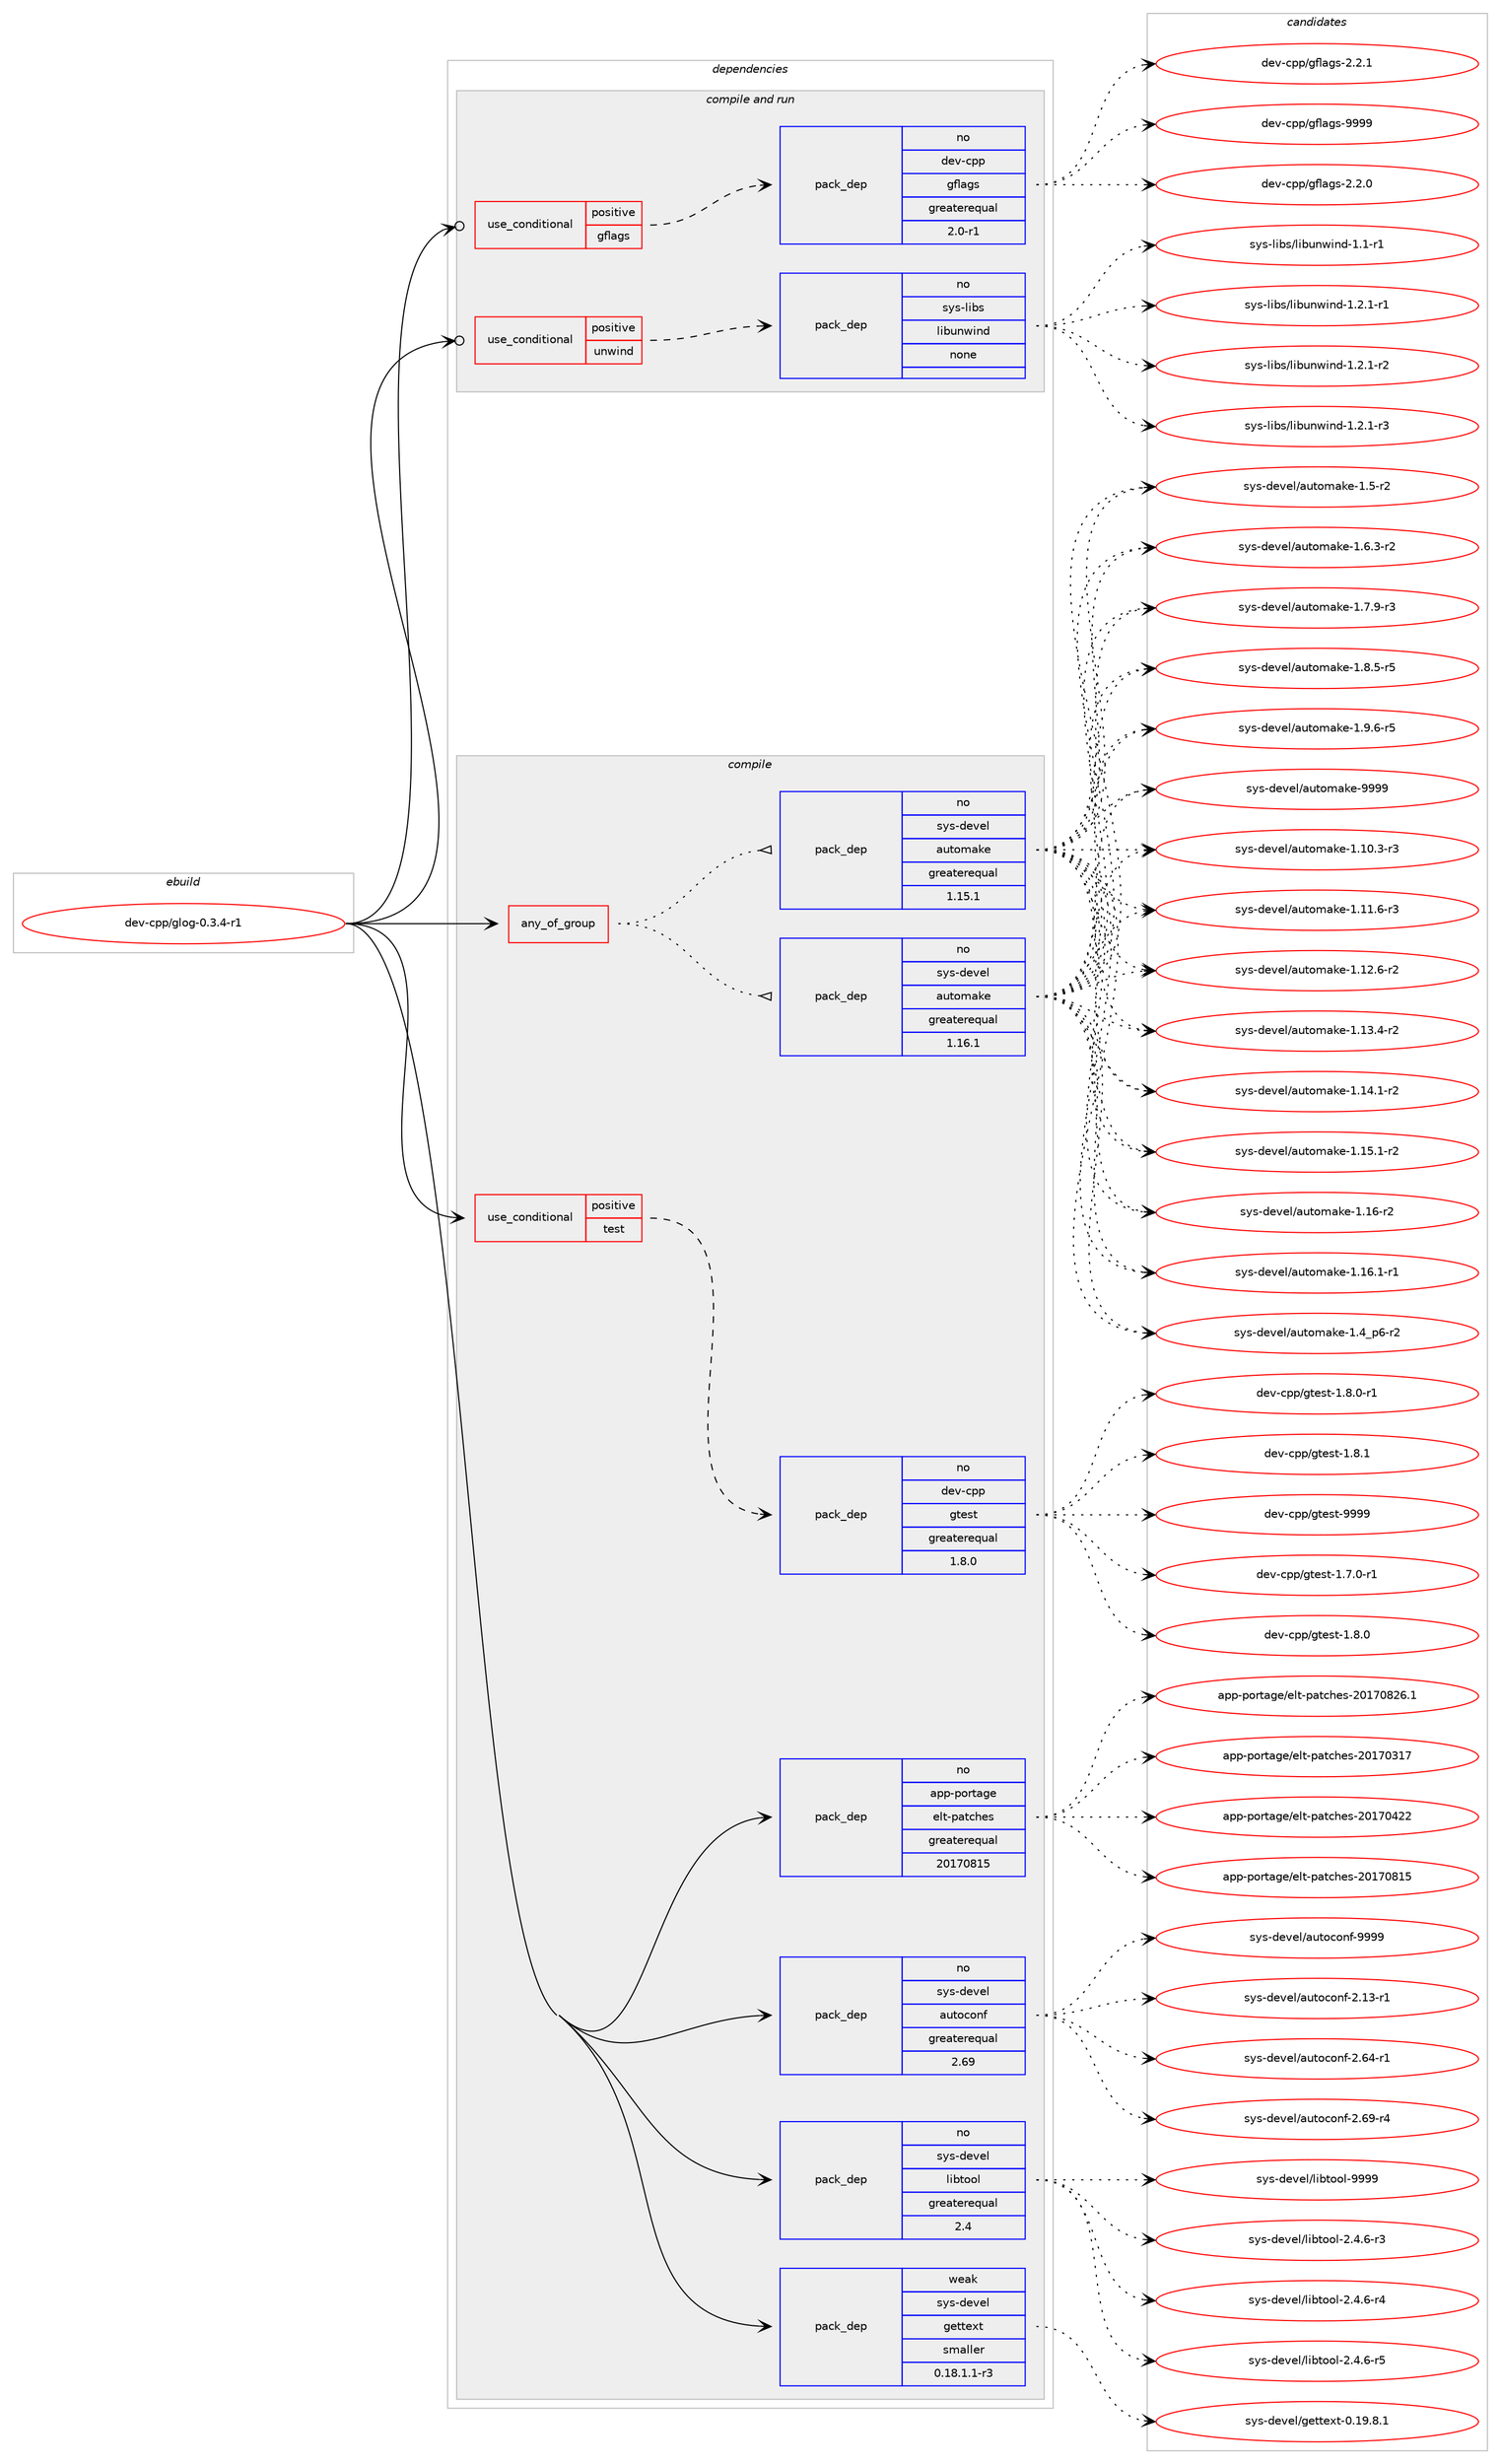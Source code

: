digraph prolog {

# *************
# Graph options
# *************

newrank=true;
concentrate=true;
compound=true;
graph [rankdir=LR,fontname=Helvetica,fontsize=10,ranksep=1.5];#, ranksep=2.5, nodesep=0.2];
edge  [arrowhead=vee];
node  [fontname=Helvetica,fontsize=10];

# **********
# The ebuild
# **********

subgraph cluster_leftcol {
color=gray;
rank=same;
label=<<i>ebuild</i>>;
id [label="dev-cpp/glog-0.3.4-r1", color=red, width=4, href="../dev-cpp/glog-0.3.4-r1.svg"];
}

# ****************
# The dependencies
# ****************

subgraph cluster_midcol {
color=gray;
label=<<i>dependencies</i>>;
subgraph cluster_compile {
fillcolor="#eeeeee";
style=filled;
label=<<i>compile</i>>;
subgraph any20322 {
dependency1317117 [label=<<TABLE BORDER="0" CELLBORDER="1" CELLSPACING="0" CELLPADDING="4"><TR><TD CELLPADDING="10">any_of_group</TD></TR></TABLE>>, shape=none, color=red];subgraph pack939735 {
dependency1317118 [label=<<TABLE BORDER="0" CELLBORDER="1" CELLSPACING="0" CELLPADDING="4" WIDTH="220"><TR><TD ROWSPAN="6" CELLPADDING="30">pack_dep</TD></TR><TR><TD WIDTH="110">no</TD></TR><TR><TD>sys-devel</TD></TR><TR><TD>automake</TD></TR><TR><TD>greaterequal</TD></TR><TR><TD>1.16.1</TD></TR></TABLE>>, shape=none, color=blue];
}
dependency1317117:e -> dependency1317118:w [weight=20,style="dotted",arrowhead="oinv"];
subgraph pack939736 {
dependency1317119 [label=<<TABLE BORDER="0" CELLBORDER="1" CELLSPACING="0" CELLPADDING="4" WIDTH="220"><TR><TD ROWSPAN="6" CELLPADDING="30">pack_dep</TD></TR><TR><TD WIDTH="110">no</TD></TR><TR><TD>sys-devel</TD></TR><TR><TD>automake</TD></TR><TR><TD>greaterequal</TD></TR><TR><TD>1.15.1</TD></TR></TABLE>>, shape=none, color=blue];
}
dependency1317117:e -> dependency1317119:w [weight=20,style="dotted",arrowhead="oinv"];
}
id:e -> dependency1317117:w [weight=20,style="solid",arrowhead="vee"];
subgraph cond356510 {
dependency1317120 [label=<<TABLE BORDER="0" CELLBORDER="1" CELLSPACING="0" CELLPADDING="4"><TR><TD ROWSPAN="3" CELLPADDING="10">use_conditional</TD></TR><TR><TD>positive</TD></TR><TR><TD>test</TD></TR></TABLE>>, shape=none, color=red];
subgraph pack939737 {
dependency1317121 [label=<<TABLE BORDER="0" CELLBORDER="1" CELLSPACING="0" CELLPADDING="4" WIDTH="220"><TR><TD ROWSPAN="6" CELLPADDING="30">pack_dep</TD></TR><TR><TD WIDTH="110">no</TD></TR><TR><TD>dev-cpp</TD></TR><TR><TD>gtest</TD></TR><TR><TD>greaterequal</TD></TR><TR><TD>1.8.0</TD></TR></TABLE>>, shape=none, color=blue];
}
dependency1317120:e -> dependency1317121:w [weight=20,style="dashed",arrowhead="vee"];
}
id:e -> dependency1317120:w [weight=20,style="solid",arrowhead="vee"];
subgraph pack939738 {
dependency1317122 [label=<<TABLE BORDER="0" CELLBORDER="1" CELLSPACING="0" CELLPADDING="4" WIDTH="220"><TR><TD ROWSPAN="6" CELLPADDING="30">pack_dep</TD></TR><TR><TD WIDTH="110">no</TD></TR><TR><TD>app-portage</TD></TR><TR><TD>elt-patches</TD></TR><TR><TD>greaterequal</TD></TR><TR><TD>20170815</TD></TR></TABLE>>, shape=none, color=blue];
}
id:e -> dependency1317122:w [weight=20,style="solid",arrowhead="vee"];
subgraph pack939739 {
dependency1317123 [label=<<TABLE BORDER="0" CELLBORDER="1" CELLSPACING="0" CELLPADDING="4" WIDTH="220"><TR><TD ROWSPAN="6" CELLPADDING="30">pack_dep</TD></TR><TR><TD WIDTH="110">no</TD></TR><TR><TD>sys-devel</TD></TR><TR><TD>autoconf</TD></TR><TR><TD>greaterequal</TD></TR><TR><TD>2.69</TD></TR></TABLE>>, shape=none, color=blue];
}
id:e -> dependency1317123:w [weight=20,style="solid",arrowhead="vee"];
subgraph pack939740 {
dependency1317124 [label=<<TABLE BORDER="0" CELLBORDER="1" CELLSPACING="0" CELLPADDING="4" WIDTH="220"><TR><TD ROWSPAN="6" CELLPADDING="30">pack_dep</TD></TR><TR><TD WIDTH="110">no</TD></TR><TR><TD>sys-devel</TD></TR><TR><TD>libtool</TD></TR><TR><TD>greaterequal</TD></TR><TR><TD>2.4</TD></TR></TABLE>>, shape=none, color=blue];
}
id:e -> dependency1317124:w [weight=20,style="solid",arrowhead="vee"];
subgraph pack939741 {
dependency1317125 [label=<<TABLE BORDER="0" CELLBORDER="1" CELLSPACING="0" CELLPADDING="4" WIDTH="220"><TR><TD ROWSPAN="6" CELLPADDING="30">pack_dep</TD></TR><TR><TD WIDTH="110">weak</TD></TR><TR><TD>sys-devel</TD></TR><TR><TD>gettext</TD></TR><TR><TD>smaller</TD></TR><TR><TD>0.18.1.1-r3</TD></TR></TABLE>>, shape=none, color=blue];
}
id:e -> dependency1317125:w [weight=20,style="solid",arrowhead="vee"];
}
subgraph cluster_compileandrun {
fillcolor="#eeeeee";
style=filled;
label=<<i>compile and run</i>>;
subgraph cond356511 {
dependency1317126 [label=<<TABLE BORDER="0" CELLBORDER="1" CELLSPACING="0" CELLPADDING="4"><TR><TD ROWSPAN="3" CELLPADDING="10">use_conditional</TD></TR><TR><TD>positive</TD></TR><TR><TD>gflags</TD></TR></TABLE>>, shape=none, color=red];
subgraph pack939742 {
dependency1317127 [label=<<TABLE BORDER="0" CELLBORDER="1" CELLSPACING="0" CELLPADDING="4" WIDTH="220"><TR><TD ROWSPAN="6" CELLPADDING="30">pack_dep</TD></TR><TR><TD WIDTH="110">no</TD></TR><TR><TD>dev-cpp</TD></TR><TR><TD>gflags</TD></TR><TR><TD>greaterequal</TD></TR><TR><TD>2.0-r1</TD></TR></TABLE>>, shape=none, color=blue];
}
dependency1317126:e -> dependency1317127:w [weight=20,style="dashed",arrowhead="vee"];
}
id:e -> dependency1317126:w [weight=20,style="solid",arrowhead="odotvee"];
subgraph cond356512 {
dependency1317128 [label=<<TABLE BORDER="0" CELLBORDER="1" CELLSPACING="0" CELLPADDING="4"><TR><TD ROWSPAN="3" CELLPADDING="10">use_conditional</TD></TR><TR><TD>positive</TD></TR><TR><TD>unwind</TD></TR></TABLE>>, shape=none, color=red];
subgraph pack939743 {
dependency1317129 [label=<<TABLE BORDER="0" CELLBORDER="1" CELLSPACING="0" CELLPADDING="4" WIDTH="220"><TR><TD ROWSPAN="6" CELLPADDING="30">pack_dep</TD></TR><TR><TD WIDTH="110">no</TD></TR><TR><TD>sys-libs</TD></TR><TR><TD>libunwind</TD></TR><TR><TD>none</TD></TR><TR><TD></TD></TR></TABLE>>, shape=none, color=blue];
}
dependency1317128:e -> dependency1317129:w [weight=20,style="dashed",arrowhead="vee"];
}
id:e -> dependency1317128:w [weight=20,style="solid",arrowhead="odotvee"];
}
subgraph cluster_run {
fillcolor="#eeeeee";
style=filled;
label=<<i>run</i>>;
}
}

# **************
# The candidates
# **************

subgraph cluster_choices {
rank=same;
color=gray;
label=<<i>candidates</i>>;

subgraph choice939735 {
color=black;
nodesep=1;
choice11512111545100101118101108479711711611110997107101454946494846514511451 [label="sys-devel/automake-1.10.3-r3", color=red, width=4,href="../sys-devel/automake-1.10.3-r3.svg"];
choice11512111545100101118101108479711711611110997107101454946494946544511451 [label="sys-devel/automake-1.11.6-r3", color=red, width=4,href="../sys-devel/automake-1.11.6-r3.svg"];
choice11512111545100101118101108479711711611110997107101454946495046544511450 [label="sys-devel/automake-1.12.6-r2", color=red, width=4,href="../sys-devel/automake-1.12.6-r2.svg"];
choice11512111545100101118101108479711711611110997107101454946495146524511450 [label="sys-devel/automake-1.13.4-r2", color=red, width=4,href="../sys-devel/automake-1.13.4-r2.svg"];
choice11512111545100101118101108479711711611110997107101454946495246494511450 [label="sys-devel/automake-1.14.1-r2", color=red, width=4,href="../sys-devel/automake-1.14.1-r2.svg"];
choice11512111545100101118101108479711711611110997107101454946495346494511450 [label="sys-devel/automake-1.15.1-r2", color=red, width=4,href="../sys-devel/automake-1.15.1-r2.svg"];
choice1151211154510010111810110847971171161111099710710145494649544511450 [label="sys-devel/automake-1.16-r2", color=red, width=4,href="../sys-devel/automake-1.16-r2.svg"];
choice11512111545100101118101108479711711611110997107101454946495446494511449 [label="sys-devel/automake-1.16.1-r1", color=red, width=4,href="../sys-devel/automake-1.16.1-r1.svg"];
choice115121115451001011181011084797117116111109971071014549465295112544511450 [label="sys-devel/automake-1.4_p6-r2", color=red, width=4,href="../sys-devel/automake-1.4_p6-r2.svg"];
choice11512111545100101118101108479711711611110997107101454946534511450 [label="sys-devel/automake-1.5-r2", color=red, width=4,href="../sys-devel/automake-1.5-r2.svg"];
choice115121115451001011181011084797117116111109971071014549465446514511450 [label="sys-devel/automake-1.6.3-r2", color=red, width=4,href="../sys-devel/automake-1.6.3-r2.svg"];
choice115121115451001011181011084797117116111109971071014549465546574511451 [label="sys-devel/automake-1.7.9-r3", color=red, width=4,href="../sys-devel/automake-1.7.9-r3.svg"];
choice115121115451001011181011084797117116111109971071014549465646534511453 [label="sys-devel/automake-1.8.5-r5", color=red, width=4,href="../sys-devel/automake-1.8.5-r5.svg"];
choice115121115451001011181011084797117116111109971071014549465746544511453 [label="sys-devel/automake-1.9.6-r5", color=red, width=4,href="../sys-devel/automake-1.9.6-r5.svg"];
choice115121115451001011181011084797117116111109971071014557575757 [label="sys-devel/automake-9999", color=red, width=4,href="../sys-devel/automake-9999.svg"];
dependency1317118:e -> choice11512111545100101118101108479711711611110997107101454946494846514511451:w [style=dotted,weight="100"];
dependency1317118:e -> choice11512111545100101118101108479711711611110997107101454946494946544511451:w [style=dotted,weight="100"];
dependency1317118:e -> choice11512111545100101118101108479711711611110997107101454946495046544511450:w [style=dotted,weight="100"];
dependency1317118:e -> choice11512111545100101118101108479711711611110997107101454946495146524511450:w [style=dotted,weight="100"];
dependency1317118:e -> choice11512111545100101118101108479711711611110997107101454946495246494511450:w [style=dotted,weight="100"];
dependency1317118:e -> choice11512111545100101118101108479711711611110997107101454946495346494511450:w [style=dotted,weight="100"];
dependency1317118:e -> choice1151211154510010111810110847971171161111099710710145494649544511450:w [style=dotted,weight="100"];
dependency1317118:e -> choice11512111545100101118101108479711711611110997107101454946495446494511449:w [style=dotted,weight="100"];
dependency1317118:e -> choice115121115451001011181011084797117116111109971071014549465295112544511450:w [style=dotted,weight="100"];
dependency1317118:e -> choice11512111545100101118101108479711711611110997107101454946534511450:w [style=dotted,weight="100"];
dependency1317118:e -> choice115121115451001011181011084797117116111109971071014549465446514511450:w [style=dotted,weight="100"];
dependency1317118:e -> choice115121115451001011181011084797117116111109971071014549465546574511451:w [style=dotted,weight="100"];
dependency1317118:e -> choice115121115451001011181011084797117116111109971071014549465646534511453:w [style=dotted,weight="100"];
dependency1317118:e -> choice115121115451001011181011084797117116111109971071014549465746544511453:w [style=dotted,weight="100"];
dependency1317118:e -> choice115121115451001011181011084797117116111109971071014557575757:w [style=dotted,weight="100"];
}
subgraph choice939736 {
color=black;
nodesep=1;
choice11512111545100101118101108479711711611110997107101454946494846514511451 [label="sys-devel/automake-1.10.3-r3", color=red, width=4,href="../sys-devel/automake-1.10.3-r3.svg"];
choice11512111545100101118101108479711711611110997107101454946494946544511451 [label="sys-devel/automake-1.11.6-r3", color=red, width=4,href="../sys-devel/automake-1.11.6-r3.svg"];
choice11512111545100101118101108479711711611110997107101454946495046544511450 [label="sys-devel/automake-1.12.6-r2", color=red, width=4,href="../sys-devel/automake-1.12.6-r2.svg"];
choice11512111545100101118101108479711711611110997107101454946495146524511450 [label="sys-devel/automake-1.13.4-r2", color=red, width=4,href="../sys-devel/automake-1.13.4-r2.svg"];
choice11512111545100101118101108479711711611110997107101454946495246494511450 [label="sys-devel/automake-1.14.1-r2", color=red, width=4,href="../sys-devel/automake-1.14.1-r2.svg"];
choice11512111545100101118101108479711711611110997107101454946495346494511450 [label="sys-devel/automake-1.15.1-r2", color=red, width=4,href="../sys-devel/automake-1.15.1-r2.svg"];
choice1151211154510010111810110847971171161111099710710145494649544511450 [label="sys-devel/automake-1.16-r2", color=red, width=4,href="../sys-devel/automake-1.16-r2.svg"];
choice11512111545100101118101108479711711611110997107101454946495446494511449 [label="sys-devel/automake-1.16.1-r1", color=red, width=4,href="../sys-devel/automake-1.16.1-r1.svg"];
choice115121115451001011181011084797117116111109971071014549465295112544511450 [label="sys-devel/automake-1.4_p6-r2", color=red, width=4,href="../sys-devel/automake-1.4_p6-r2.svg"];
choice11512111545100101118101108479711711611110997107101454946534511450 [label="sys-devel/automake-1.5-r2", color=red, width=4,href="../sys-devel/automake-1.5-r2.svg"];
choice115121115451001011181011084797117116111109971071014549465446514511450 [label="sys-devel/automake-1.6.3-r2", color=red, width=4,href="../sys-devel/automake-1.6.3-r2.svg"];
choice115121115451001011181011084797117116111109971071014549465546574511451 [label="sys-devel/automake-1.7.9-r3", color=red, width=4,href="../sys-devel/automake-1.7.9-r3.svg"];
choice115121115451001011181011084797117116111109971071014549465646534511453 [label="sys-devel/automake-1.8.5-r5", color=red, width=4,href="../sys-devel/automake-1.8.5-r5.svg"];
choice115121115451001011181011084797117116111109971071014549465746544511453 [label="sys-devel/automake-1.9.6-r5", color=red, width=4,href="../sys-devel/automake-1.9.6-r5.svg"];
choice115121115451001011181011084797117116111109971071014557575757 [label="sys-devel/automake-9999", color=red, width=4,href="../sys-devel/automake-9999.svg"];
dependency1317119:e -> choice11512111545100101118101108479711711611110997107101454946494846514511451:w [style=dotted,weight="100"];
dependency1317119:e -> choice11512111545100101118101108479711711611110997107101454946494946544511451:w [style=dotted,weight="100"];
dependency1317119:e -> choice11512111545100101118101108479711711611110997107101454946495046544511450:w [style=dotted,weight="100"];
dependency1317119:e -> choice11512111545100101118101108479711711611110997107101454946495146524511450:w [style=dotted,weight="100"];
dependency1317119:e -> choice11512111545100101118101108479711711611110997107101454946495246494511450:w [style=dotted,weight="100"];
dependency1317119:e -> choice11512111545100101118101108479711711611110997107101454946495346494511450:w [style=dotted,weight="100"];
dependency1317119:e -> choice1151211154510010111810110847971171161111099710710145494649544511450:w [style=dotted,weight="100"];
dependency1317119:e -> choice11512111545100101118101108479711711611110997107101454946495446494511449:w [style=dotted,weight="100"];
dependency1317119:e -> choice115121115451001011181011084797117116111109971071014549465295112544511450:w [style=dotted,weight="100"];
dependency1317119:e -> choice11512111545100101118101108479711711611110997107101454946534511450:w [style=dotted,weight="100"];
dependency1317119:e -> choice115121115451001011181011084797117116111109971071014549465446514511450:w [style=dotted,weight="100"];
dependency1317119:e -> choice115121115451001011181011084797117116111109971071014549465546574511451:w [style=dotted,weight="100"];
dependency1317119:e -> choice115121115451001011181011084797117116111109971071014549465646534511453:w [style=dotted,weight="100"];
dependency1317119:e -> choice115121115451001011181011084797117116111109971071014549465746544511453:w [style=dotted,weight="100"];
dependency1317119:e -> choice115121115451001011181011084797117116111109971071014557575757:w [style=dotted,weight="100"];
}
subgraph choice939737 {
color=black;
nodesep=1;
choice1001011184599112112471031161011151164549465546484511449 [label="dev-cpp/gtest-1.7.0-r1", color=red, width=4,href="../dev-cpp/gtest-1.7.0-r1.svg"];
choice100101118459911211247103116101115116454946564648 [label="dev-cpp/gtest-1.8.0", color=red, width=4,href="../dev-cpp/gtest-1.8.0.svg"];
choice1001011184599112112471031161011151164549465646484511449 [label="dev-cpp/gtest-1.8.0-r1", color=red, width=4,href="../dev-cpp/gtest-1.8.0-r1.svg"];
choice100101118459911211247103116101115116454946564649 [label="dev-cpp/gtest-1.8.1", color=red, width=4,href="../dev-cpp/gtest-1.8.1.svg"];
choice1001011184599112112471031161011151164557575757 [label="dev-cpp/gtest-9999", color=red, width=4,href="../dev-cpp/gtest-9999.svg"];
dependency1317121:e -> choice1001011184599112112471031161011151164549465546484511449:w [style=dotted,weight="100"];
dependency1317121:e -> choice100101118459911211247103116101115116454946564648:w [style=dotted,weight="100"];
dependency1317121:e -> choice1001011184599112112471031161011151164549465646484511449:w [style=dotted,weight="100"];
dependency1317121:e -> choice100101118459911211247103116101115116454946564649:w [style=dotted,weight="100"];
dependency1317121:e -> choice1001011184599112112471031161011151164557575757:w [style=dotted,weight="100"];
}
subgraph choice939738 {
color=black;
nodesep=1;
choice97112112451121111141169710310147101108116451129711699104101115455048495548514955 [label="app-portage/elt-patches-20170317", color=red, width=4,href="../app-portage/elt-patches-20170317.svg"];
choice97112112451121111141169710310147101108116451129711699104101115455048495548525050 [label="app-portage/elt-patches-20170422", color=red, width=4,href="../app-portage/elt-patches-20170422.svg"];
choice97112112451121111141169710310147101108116451129711699104101115455048495548564953 [label="app-portage/elt-patches-20170815", color=red, width=4,href="../app-portage/elt-patches-20170815.svg"];
choice971121124511211111411697103101471011081164511297116991041011154550484955485650544649 [label="app-portage/elt-patches-20170826.1", color=red, width=4,href="../app-portage/elt-patches-20170826.1.svg"];
dependency1317122:e -> choice97112112451121111141169710310147101108116451129711699104101115455048495548514955:w [style=dotted,weight="100"];
dependency1317122:e -> choice97112112451121111141169710310147101108116451129711699104101115455048495548525050:w [style=dotted,weight="100"];
dependency1317122:e -> choice97112112451121111141169710310147101108116451129711699104101115455048495548564953:w [style=dotted,weight="100"];
dependency1317122:e -> choice971121124511211111411697103101471011081164511297116991041011154550484955485650544649:w [style=dotted,weight="100"];
}
subgraph choice939739 {
color=black;
nodesep=1;
choice1151211154510010111810110847971171161119911111010245504649514511449 [label="sys-devel/autoconf-2.13-r1", color=red, width=4,href="../sys-devel/autoconf-2.13-r1.svg"];
choice1151211154510010111810110847971171161119911111010245504654524511449 [label="sys-devel/autoconf-2.64-r1", color=red, width=4,href="../sys-devel/autoconf-2.64-r1.svg"];
choice1151211154510010111810110847971171161119911111010245504654574511452 [label="sys-devel/autoconf-2.69-r4", color=red, width=4,href="../sys-devel/autoconf-2.69-r4.svg"];
choice115121115451001011181011084797117116111991111101024557575757 [label="sys-devel/autoconf-9999", color=red, width=4,href="../sys-devel/autoconf-9999.svg"];
dependency1317123:e -> choice1151211154510010111810110847971171161119911111010245504649514511449:w [style=dotted,weight="100"];
dependency1317123:e -> choice1151211154510010111810110847971171161119911111010245504654524511449:w [style=dotted,weight="100"];
dependency1317123:e -> choice1151211154510010111810110847971171161119911111010245504654574511452:w [style=dotted,weight="100"];
dependency1317123:e -> choice115121115451001011181011084797117116111991111101024557575757:w [style=dotted,weight="100"];
}
subgraph choice939740 {
color=black;
nodesep=1;
choice1151211154510010111810110847108105981161111111084550465246544511451 [label="sys-devel/libtool-2.4.6-r3", color=red, width=4,href="../sys-devel/libtool-2.4.6-r3.svg"];
choice1151211154510010111810110847108105981161111111084550465246544511452 [label="sys-devel/libtool-2.4.6-r4", color=red, width=4,href="../sys-devel/libtool-2.4.6-r4.svg"];
choice1151211154510010111810110847108105981161111111084550465246544511453 [label="sys-devel/libtool-2.4.6-r5", color=red, width=4,href="../sys-devel/libtool-2.4.6-r5.svg"];
choice1151211154510010111810110847108105981161111111084557575757 [label="sys-devel/libtool-9999", color=red, width=4,href="../sys-devel/libtool-9999.svg"];
dependency1317124:e -> choice1151211154510010111810110847108105981161111111084550465246544511451:w [style=dotted,weight="100"];
dependency1317124:e -> choice1151211154510010111810110847108105981161111111084550465246544511452:w [style=dotted,weight="100"];
dependency1317124:e -> choice1151211154510010111810110847108105981161111111084550465246544511453:w [style=dotted,weight="100"];
dependency1317124:e -> choice1151211154510010111810110847108105981161111111084557575757:w [style=dotted,weight="100"];
}
subgraph choice939741 {
color=black;
nodesep=1;
choice1151211154510010111810110847103101116116101120116454846495746564649 [label="sys-devel/gettext-0.19.8.1", color=red, width=4,href="../sys-devel/gettext-0.19.8.1.svg"];
dependency1317125:e -> choice1151211154510010111810110847103101116116101120116454846495746564649:w [style=dotted,weight="100"];
}
subgraph choice939742 {
color=black;
nodesep=1;
choice10010111845991121124710310210897103115455046504648 [label="dev-cpp/gflags-2.2.0", color=red, width=4,href="../dev-cpp/gflags-2.2.0.svg"];
choice10010111845991121124710310210897103115455046504649 [label="dev-cpp/gflags-2.2.1", color=red, width=4,href="../dev-cpp/gflags-2.2.1.svg"];
choice100101118459911211247103102108971031154557575757 [label="dev-cpp/gflags-9999", color=red, width=4,href="../dev-cpp/gflags-9999.svg"];
dependency1317127:e -> choice10010111845991121124710310210897103115455046504648:w [style=dotted,weight="100"];
dependency1317127:e -> choice10010111845991121124710310210897103115455046504649:w [style=dotted,weight="100"];
dependency1317127:e -> choice100101118459911211247103102108971031154557575757:w [style=dotted,weight="100"];
}
subgraph choice939743 {
color=black;
nodesep=1;
choice11512111545108105981154710810598117110119105110100454946494511449 [label="sys-libs/libunwind-1.1-r1", color=red, width=4,href="../sys-libs/libunwind-1.1-r1.svg"];
choice115121115451081059811547108105981171101191051101004549465046494511449 [label="sys-libs/libunwind-1.2.1-r1", color=red, width=4,href="../sys-libs/libunwind-1.2.1-r1.svg"];
choice115121115451081059811547108105981171101191051101004549465046494511450 [label="sys-libs/libunwind-1.2.1-r2", color=red, width=4,href="../sys-libs/libunwind-1.2.1-r2.svg"];
choice115121115451081059811547108105981171101191051101004549465046494511451 [label="sys-libs/libunwind-1.2.1-r3", color=red, width=4,href="../sys-libs/libunwind-1.2.1-r3.svg"];
dependency1317129:e -> choice11512111545108105981154710810598117110119105110100454946494511449:w [style=dotted,weight="100"];
dependency1317129:e -> choice115121115451081059811547108105981171101191051101004549465046494511449:w [style=dotted,weight="100"];
dependency1317129:e -> choice115121115451081059811547108105981171101191051101004549465046494511450:w [style=dotted,weight="100"];
dependency1317129:e -> choice115121115451081059811547108105981171101191051101004549465046494511451:w [style=dotted,weight="100"];
}
}

}
